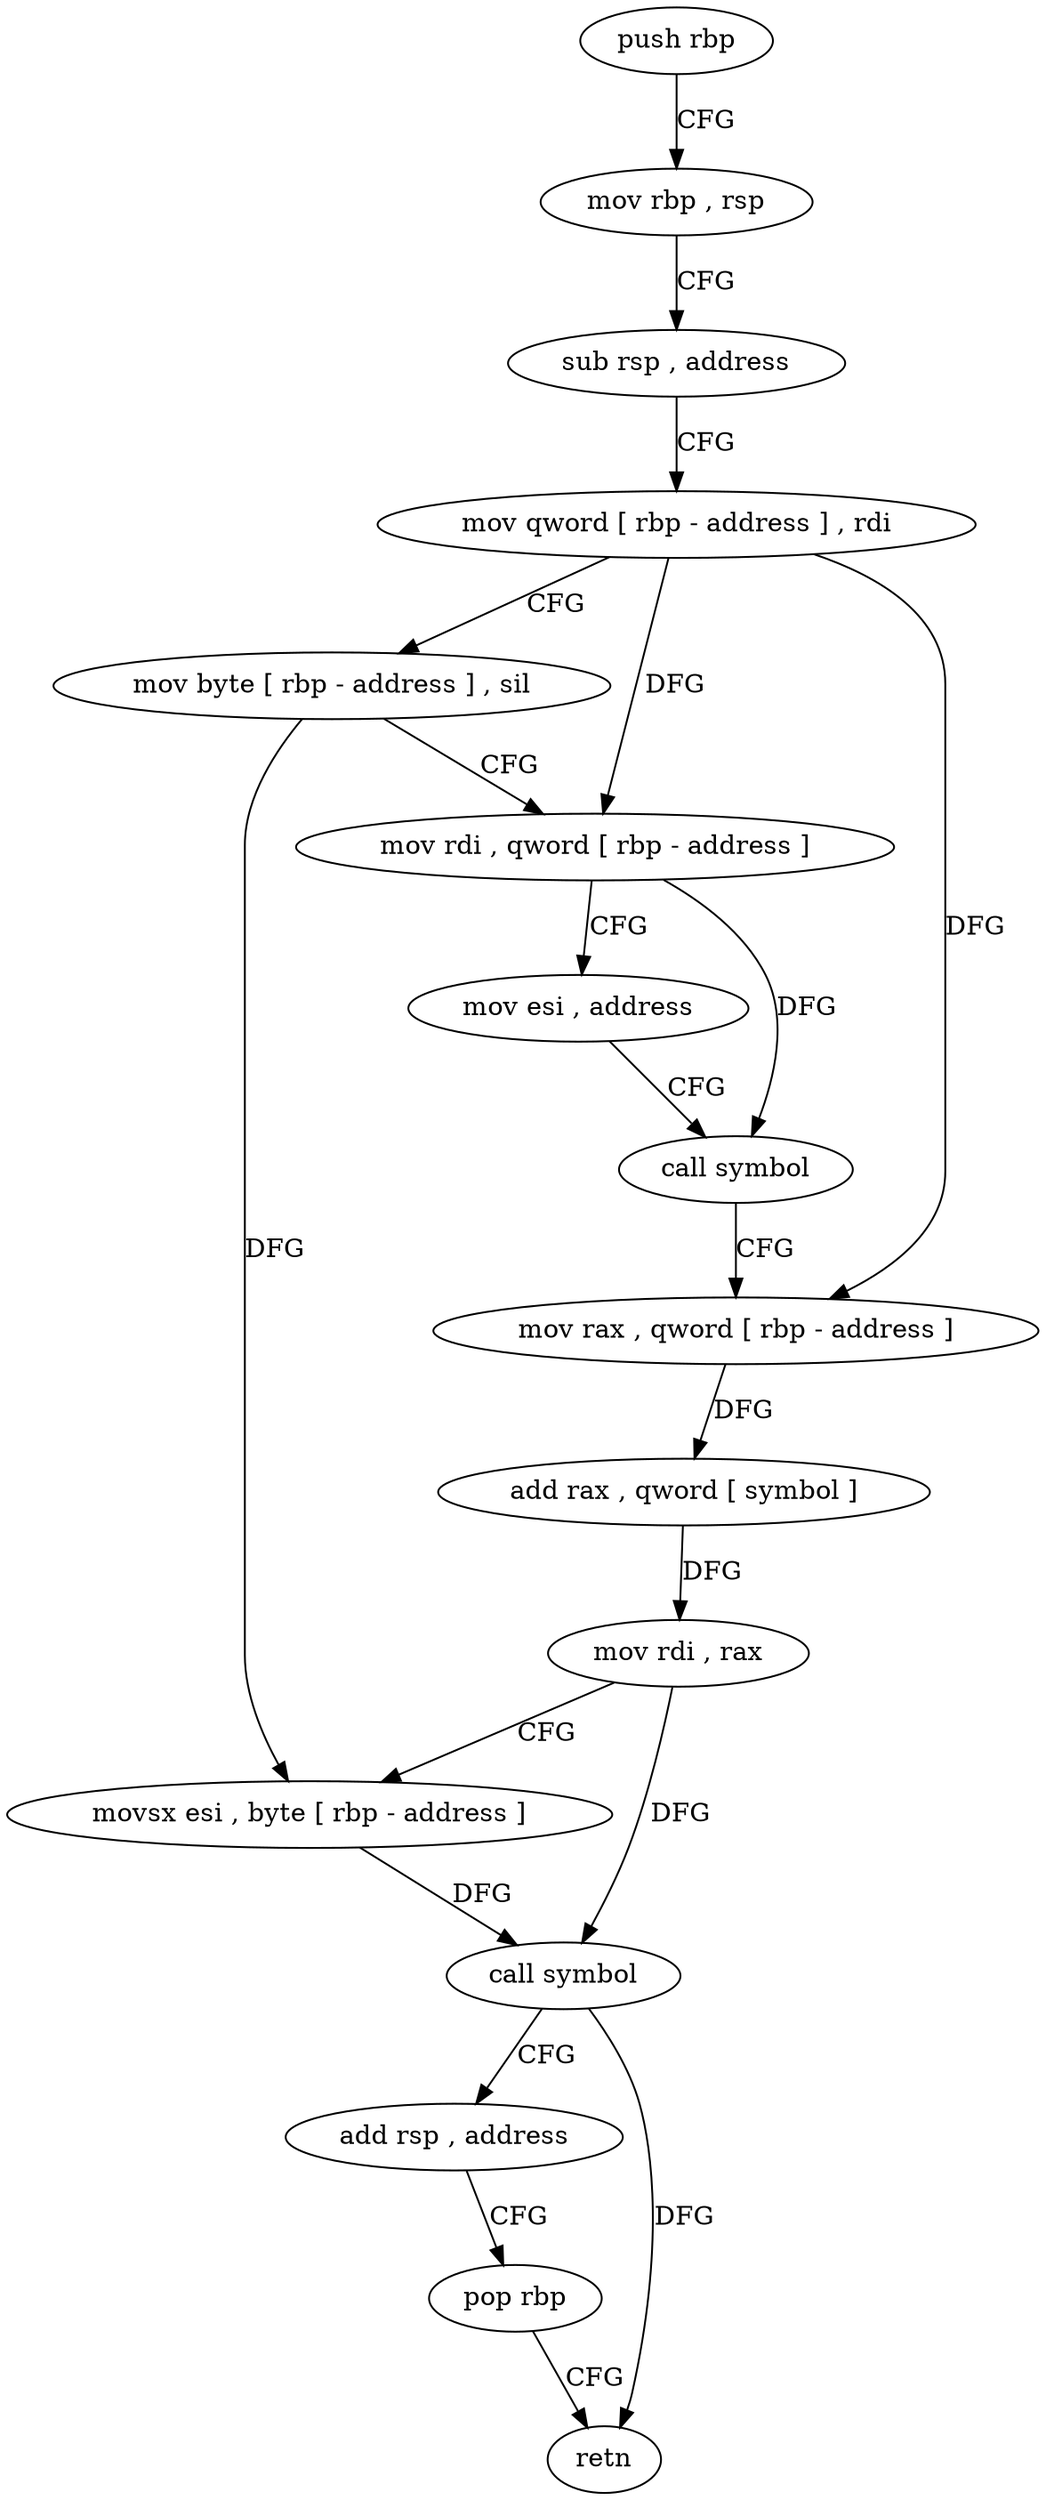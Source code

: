 digraph "func" {
"4207696" [label = "push rbp" ]
"4207697" [label = "mov rbp , rsp" ]
"4207700" [label = "sub rsp , address" ]
"4207704" [label = "mov qword [ rbp - address ] , rdi" ]
"4207708" [label = "mov byte [ rbp - address ] , sil" ]
"4207712" [label = "mov rdi , qword [ rbp - address ]" ]
"4207716" [label = "mov esi , address" ]
"4207721" [label = "call symbol" ]
"4207726" [label = "mov rax , qword [ rbp - address ]" ]
"4207730" [label = "add rax , qword [ symbol ]" ]
"4207738" [label = "mov rdi , rax" ]
"4207741" [label = "movsx esi , byte [ rbp - address ]" ]
"4207745" [label = "call symbol" ]
"4207750" [label = "add rsp , address" ]
"4207754" [label = "pop rbp" ]
"4207755" [label = "retn" ]
"4207696" -> "4207697" [ label = "CFG" ]
"4207697" -> "4207700" [ label = "CFG" ]
"4207700" -> "4207704" [ label = "CFG" ]
"4207704" -> "4207708" [ label = "CFG" ]
"4207704" -> "4207712" [ label = "DFG" ]
"4207704" -> "4207726" [ label = "DFG" ]
"4207708" -> "4207712" [ label = "CFG" ]
"4207708" -> "4207741" [ label = "DFG" ]
"4207712" -> "4207716" [ label = "CFG" ]
"4207712" -> "4207721" [ label = "DFG" ]
"4207716" -> "4207721" [ label = "CFG" ]
"4207721" -> "4207726" [ label = "CFG" ]
"4207726" -> "4207730" [ label = "DFG" ]
"4207730" -> "4207738" [ label = "DFG" ]
"4207738" -> "4207741" [ label = "CFG" ]
"4207738" -> "4207745" [ label = "DFG" ]
"4207741" -> "4207745" [ label = "DFG" ]
"4207745" -> "4207750" [ label = "CFG" ]
"4207745" -> "4207755" [ label = "DFG" ]
"4207750" -> "4207754" [ label = "CFG" ]
"4207754" -> "4207755" [ label = "CFG" ]
}
